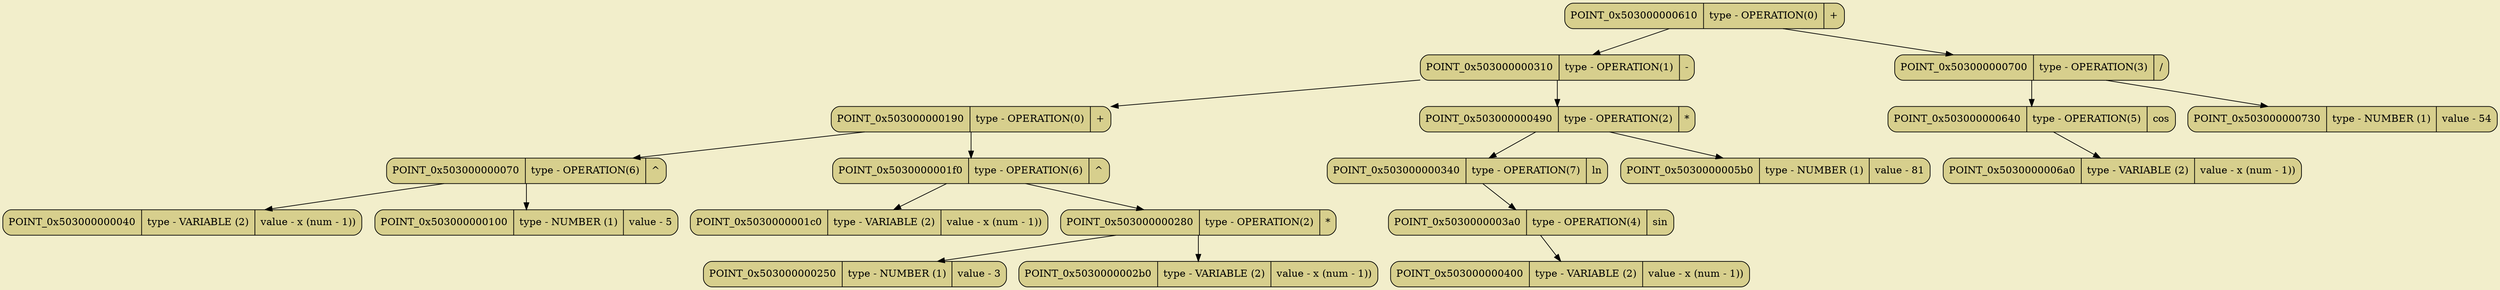 digraph
{
bgcolor="#F2EECB";
rankdir = TB;
POINT_0x503000000610[shape=Mrecord, label = "POINT_0x503000000610 | type - OPERATION(0) | +", style="filled",fillcolor="#D7CF8D"]
POINT_0x503000000310[shape=Mrecord, label = "POINT_0x503000000310 | type - OPERATION(1) | -", style="filled",fillcolor="#D7CF8D"]
POINT_0x503000000190[shape=Mrecord, label = "POINT_0x503000000190 | type - OPERATION(0) | +", style="filled",fillcolor="#D7CF8D"]
POINT_0x503000000070[shape=Mrecord, label = "POINT_0x503000000070 | type - OPERATION(6) | ^", style="filled",fillcolor="#D7CF8D"]
POINT_0x503000000040[shape=Mrecord, label = "POINT_0x503000000040 | type - VARIABLE (2) | value - x (num - 1))", style="filled",fillcolor="#D7CF8D"]
POINT_0x503000000100[shape=Mrecord, label = "POINT_0x503000000100 | type - NUMBER (1) | value - 5", style="filled",fillcolor="#D7CF8D"]
POINT_0x5030000001f0[shape=Mrecord, label = "POINT_0x5030000001f0 | type - OPERATION(6) | ^", style="filled",fillcolor="#D7CF8D"]
POINT_0x5030000001c0[shape=Mrecord, label = "POINT_0x5030000001c0 | type - VARIABLE (2) | value - x (num - 1))", style="filled",fillcolor="#D7CF8D"]
POINT_0x503000000280[shape=Mrecord, label = "POINT_0x503000000280 | type - OPERATION(2) | *", style="filled",fillcolor="#D7CF8D"]
POINT_0x503000000250[shape=Mrecord, label = "POINT_0x503000000250 | type - NUMBER (1) | value - 3", style="filled",fillcolor="#D7CF8D"]
POINT_0x5030000002b0[shape=Mrecord, label = "POINT_0x5030000002b0 | type - VARIABLE (2) | value - x (num - 1))", style="filled",fillcolor="#D7CF8D"]
POINT_0x503000000490[shape=Mrecord, label = "POINT_0x503000000490 | type - OPERATION(2) | *", style="filled",fillcolor="#D7CF8D"]
POINT_0x503000000340[shape=Mrecord, label = "POINT_0x503000000340 | type - OPERATION(7) | ln", style="filled",fillcolor="#D7CF8D"]
POINT_0x5030000003a0[shape=Mrecord, label = "POINT_0x5030000003a0 | type - OPERATION(4) | sin", style="filled",fillcolor="#D7CF8D"]
POINT_0x503000000400[shape=Mrecord, label = "POINT_0x503000000400 | type - VARIABLE (2) | value - x (num - 1))", style="filled",fillcolor="#D7CF8D"]
POINT_0x5030000005b0[shape=Mrecord, label = "POINT_0x5030000005b0 | type - NUMBER (1) | value - 81", style="filled",fillcolor="#D7CF8D"]
POINT_0x503000000700[shape=Mrecord, label = "POINT_0x503000000700 | type - OPERATION(3) | /", style="filled",fillcolor="#D7CF8D"]
POINT_0x503000000640[shape=Mrecord, label = "POINT_0x503000000640 | type - OPERATION(5) | cos", style="filled",fillcolor="#D7CF8D"]
POINT_0x5030000006a0[shape=Mrecord, label = "POINT_0x5030000006a0 | type - VARIABLE (2) | value - x (num - 1))", style="filled",fillcolor="#D7CF8D"]
POINT_0x503000000730[shape=Mrecord, label = "POINT_0x503000000730 | type - NUMBER (1) | value - 54", style="filled",fillcolor="#D7CF8D"]
POINT_0x503000000610 -> POINT_0x503000000310
POINT_0x503000000610 -> POINT_0x503000000700
POINT_0x503000000310 -> POINT_0x503000000190
POINT_0x503000000310 -> POINT_0x503000000490
POINT_0x503000000190 -> POINT_0x503000000070
POINT_0x503000000190 -> POINT_0x5030000001f0
POINT_0x503000000070 -> POINT_0x503000000040
POINT_0x503000000070 -> POINT_0x503000000100
POINT_0x5030000001f0 -> POINT_0x5030000001c0
POINT_0x5030000001f0 -> POINT_0x503000000280
POINT_0x503000000280 -> POINT_0x503000000250
POINT_0x503000000280 -> POINT_0x5030000002b0
POINT_0x503000000490 -> POINT_0x503000000340
POINT_0x503000000490 -> POINT_0x5030000005b0
POINT_0x503000000340 -> POINT_0x5030000003a0
POINT_0x5030000003a0 -> POINT_0x503000000400
POINT_0x503000000700 -> POINT_0x503000000640
POINT_0x503000000700 -> POINT_0x503000000730
POINT_0x503000000640 -> POINT_0x5030000006a0
}

